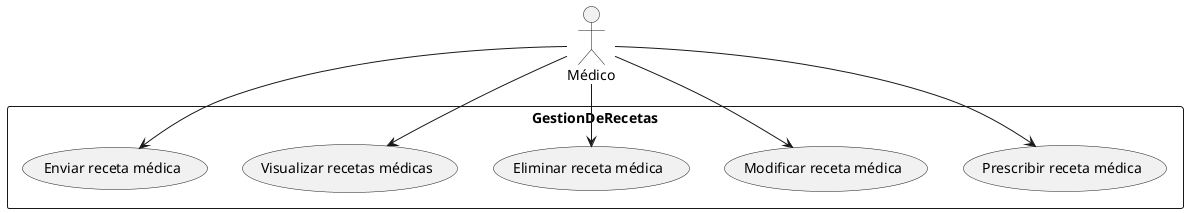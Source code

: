 @startuml GestionDeRecetasUseCaseDiagram
actor medico as "Médico"

rectangle GestionDeRecetas {
    usecase prescribirReceta as "Prescribir receta médica"
    usecase modificarReceta as "Modificar receta médica"
    usecase eliminarReceta as "Eliminar receta médica"
    usecase visualizarRecetas as "Visualizar recetas médicas"
    usecase enviarReceta as "Enviar receta médica"
}
medico-->prescribirReceta
medico-->modificarReceta
medico-->eliminarReceta
medico-->visualizarRecetas
medico-->enviarReceta
@enduml
